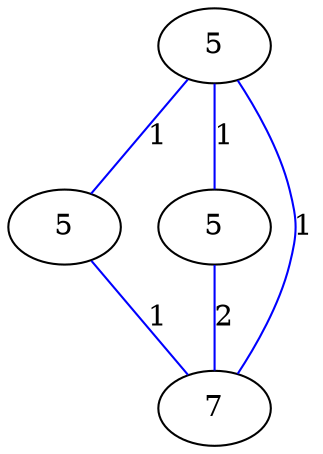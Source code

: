 graph G {
	0 [label="5"];
	1 [label="5"];
	2 [label="5"];
	3 [label="7"];
	0 -- 1 [label="1", color=blue];
	0 -- 2 [label="1", color=blue];
	0 -- 3 [label="1", color=blue];
	1 -- 3 [label="1", color=blue];
	2 -- 3 [label="2", color=blue];
}